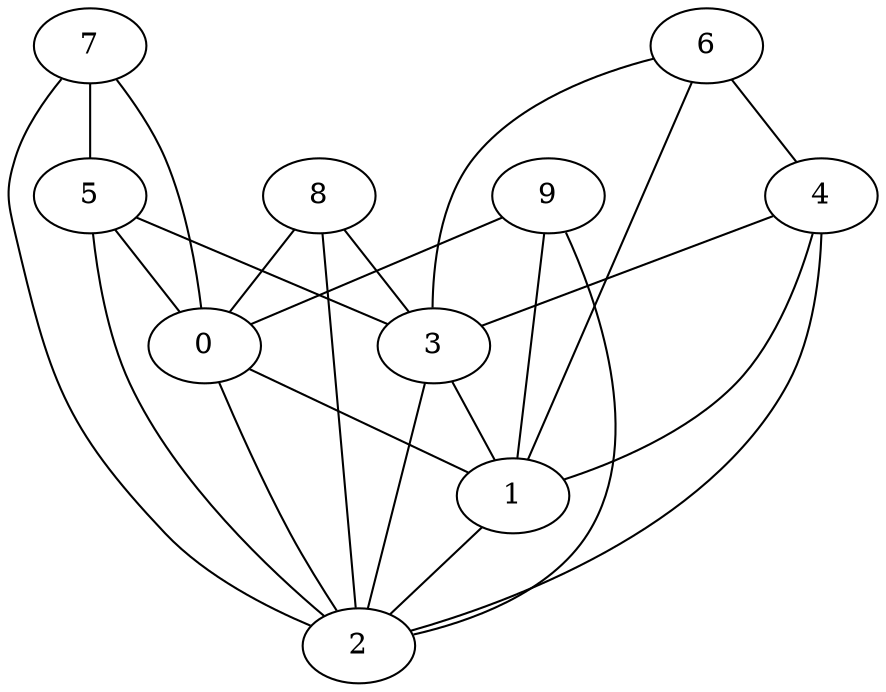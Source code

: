 graph {
    0 [ label = "0" ]
    1 [ label = "1" ]
    2 [ label = "2" ]
    3 [ label = "3" ]
    4 [ label = "4" ]
    5 [ label = "5" ]
    6 [ label = "6" ]
    7 [ label = "7" ]
    8 [ label = "8" ]
    9 [ label = "9" ]
    0 -- 1 [ ]
    0 -- 2 [ ]
    1 -- 2 [ ]
    9 -- 2 [ ]
    3 -- 1 [ ]
    3 -- 2 [ ]
    4 -- 1 [ ]
    4 -- 2 [ ]
    4 -- 3 [ ]
    5 -- 0 [ ]
    5 -- 2 [ ]
    5 -- 3 [ ]
    6 -- 1 [ ]
    6 -- 3 [ ]
    6 -- 4 [ ]
    7 -- 0 [ ]
    7 -- 2 [ ]
    7 -- 5 [ ]
    8 -- 0 [ ]
    8 -- 2 [ ]
    8 -- 3 [ ]
    9 -- 0 [ ]
    9 -- 1 [ ]
}
